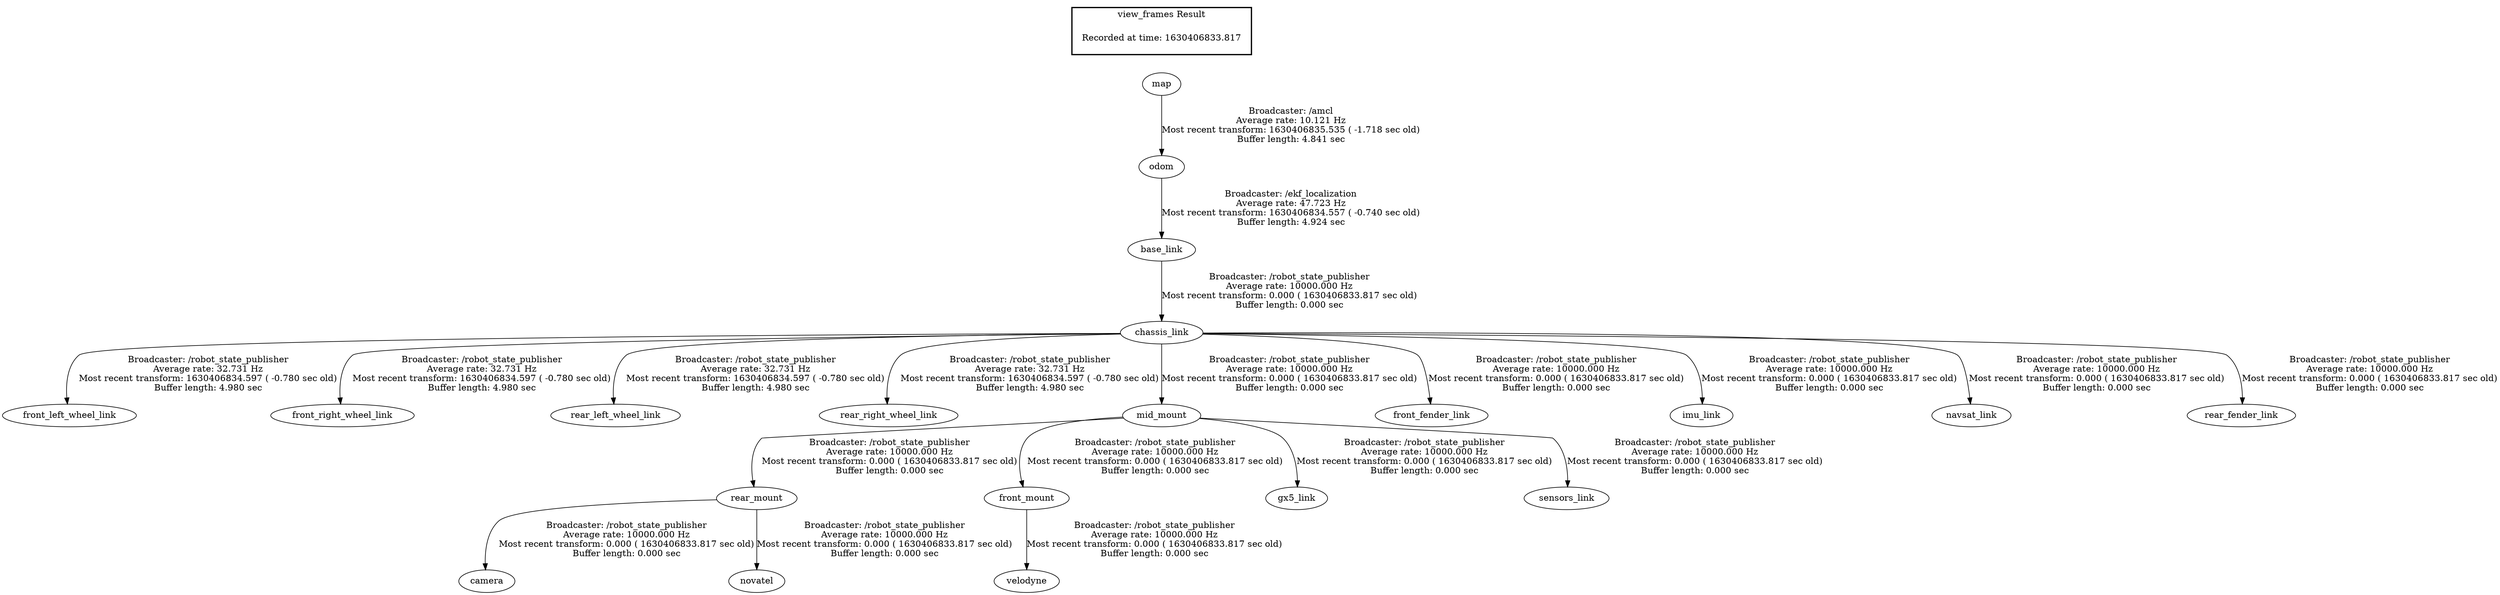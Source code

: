 digraph G {
"chassis_link" -> "front_left_wheel_link"[label="Broadcaster: /robot_state_publisher\nAverage rate: 32.731 Hz\nMost recent transform: 1630406834.597 ( -0.780 sec old)\nBuffer length: 4.980 sec\n"];
"base_link" -> "chassis_link"[label="Broadcaster: /robot_state_publisher\nAverage rate: 10000.000 Hz\nMost recent transform: 0.000 ( 1630406833.817 sec old)\nBuffer length: 0.000 sec\n"];
"chassis_link" -> "front_right_wheel_link"[label="Broadcaster: /robot_state_publisher\nAverage rate: 32.731 Hz\nMost recent transform: 1630406834.597 ( -0.780 sec old)\nBuffer length: 4.980 sec\n"];
"chassis_link" -> "rear_left_wheel_link"[label="Broadcaster: /robot_state_publisher\nAverage rate: 32.731 Hz\nMost recent transform: 1630406834.597 ( -0.780 sec old)\nBuffer length: 4.980 sec\n"];
"chassis_link" -> "rear_right_wheel_link"[label="Broadcaster: /robot_state_publisher\nAverage rate: 32.731 Hz\nMost recent transform: 1630406834.597 ( -0.780 sec old)\nBuffer length: 4.980 sec\n"];
"odom" -> "base_link"[label="Broadcaster: /ekf_localization\nAverage rate: 47.723 Hz\nMost recent transform: 1630406834.557 ( -0.740 sec old)\nBuffer length: 4.924 sec\n"];
"rear_mount" -> "camera"[label="Broadcaster: /robot_state_publisher\nAverage rate: 10000.000 Hz\nMost recent transform: 0.000 ( 1630406833.817 sec old)\nBuffer length: 0.000 sec\n"];
"mid_mount" -> "rear_mount"[label="Broadcaster: /robot_state_publisher\nAverage rate: 10000.000 Hz\nMost recent transform: 0.000 ( 1630406833.817 sec old)\nBuffer length: 0.000 sec\n"];
"chassis_link" -> "front_fender_link"[label="Broadcaster: /robot_state_publisher\nAverage rate: 10000.000 Hz\nMost recent transform: 0.000 ( 1630406833.817 sec old)\nBuffer length: 0.000 sec\n"];
"mid_mount" -> "front_mount"[label="Broadcaster: /robot_state_publisher\nAverage rate: 10000.000 Hz\nMost recent transform: 0.000 ( 1630406833.817 sec old)\nBuffer length: 0.000 sec\n"];
"chassis_link" -> "mid_mount"[label="Broadcaster: /robot_state_publisher\nAverage rate: 10000.000 Hz\nMost recent transform: 0.000 ( 1630406833.817 sec old)\nBuffer length: 0.000 sec\n"];
"mid_mount" -> "gx5_link"[label="Broadcaster: /robot_state_publisher\nAverage rate: 10000.000 Hz\nMost recent transform: 0.000 ( 1630406833.817 sec old)\nBuffer length: 0.000 sec\n"];
"chassis_link" -> "imu_link"[label="Broadcaster: /robot_state_publisher\nAverage rate: 10000.000 Hz\nMost recent transform: 0.000 ( 1630406833.817 sec old)\nBuffer length: 0.000 sec\n"];
"chassis_link" -> "navsat_link"[label="Broadcaster: /robot_state_publisher\nAverage rate: 10000.000 Hz\nMost recent transform: 0.000 ( 1630406833.817 sec old)\nBuffer length: 0.000 sec\n"];
"rear_mount" -> "novatel"[label="Broadcaster: /robot_state_publisher\nAverage rate: 10000.000 Hz\nMost recent transform: 0.000 ( 1630406833.817 sec old)\nBuffer length: 0.000 sec\n"];
"chassis_link" -> "rear_fender_link"[label="Broadcaster: /robot_state_publisher\nAverage rate: 10000.000 Hz\nMost recent transform: 0.000 ( 1630406833.817 sec old)\nBuffer length: 0.000 sec\n"];
"mid_mount" -> "sensors_link"[label="Broadcaster: /robot_state_publisher\nAverage rate: 10000.000 Hz\nMost recent transform: 0.000 ( 1630406833.817 sec old)\nBuffer length: 0.000 sec\n"];
"front_mount" -> "velodyne"[label="Broadcaster: /robot_state_publisher\nAverage rate: 10000.000 Hz\nMost recent transform: 0.000 ( 1630406833.817 sec old)\nBuffer length: 0.000 sec\n"];
"map" -> "odom"[label="Broadcaster: /amcl\nAverage rate: 10.121 Hz\nMost recent transform: 1630406835.535 ( -1.718 sec old)\nBuffer length: 4.841 sec\n"];
edge [style=invis];
 subgraph cluster_legend { style=bold; color=black; label ="view_frames Result";
"Recorded at time: 1630406833.817"[ shape=plaintext ] ;
 }->"map";
}
